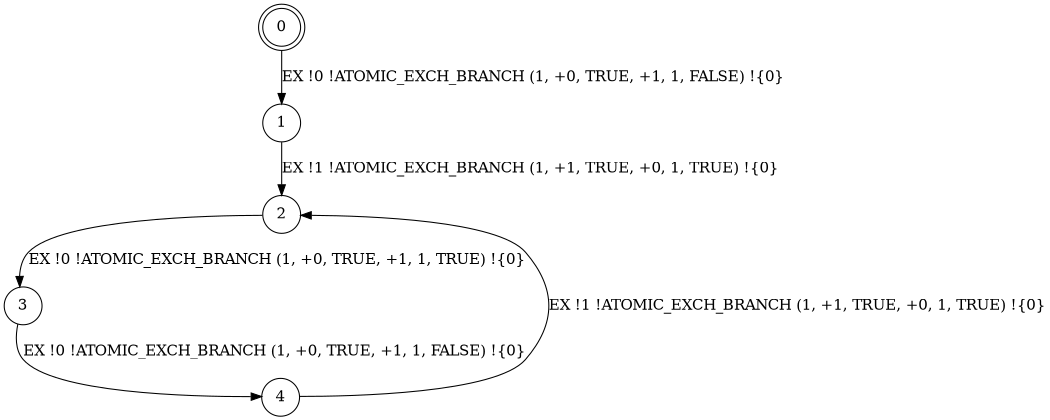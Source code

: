 digraph BCG {
size = "7, 10.5";
center = TRUE;
node [shape = circle];
0 [peripheries = 2];
0 -> 1 [label = "EX !0 !ATOMIC_EXCH_BRANCH (1, +0, TRUE, +1, 1, FALSE) !{0}"];
1 -> 2 [label = "EX !1 !ATOMIC_EXCH_BRANCH (1, +1, TRUE, +0, 1, TRUE) !{0}"];
2 -> 3 [label = "EX !0 !ATOMIC_EXCH_BRANCH (1, +0, TRUE, +1, 1, TRUE) !{0}"];
3 -> 4 [label = "EX !0 !ATOMIC_EXCH_BRANCH (1, +0, TRUE, +1, 1, FALSE) !{0}"];
4 -> 2 [label = "EX !1 !ATOMIC_EXCH_BRANCH (1, +1, TRUE, +0, 1, TRUE) !{0}"];
}
